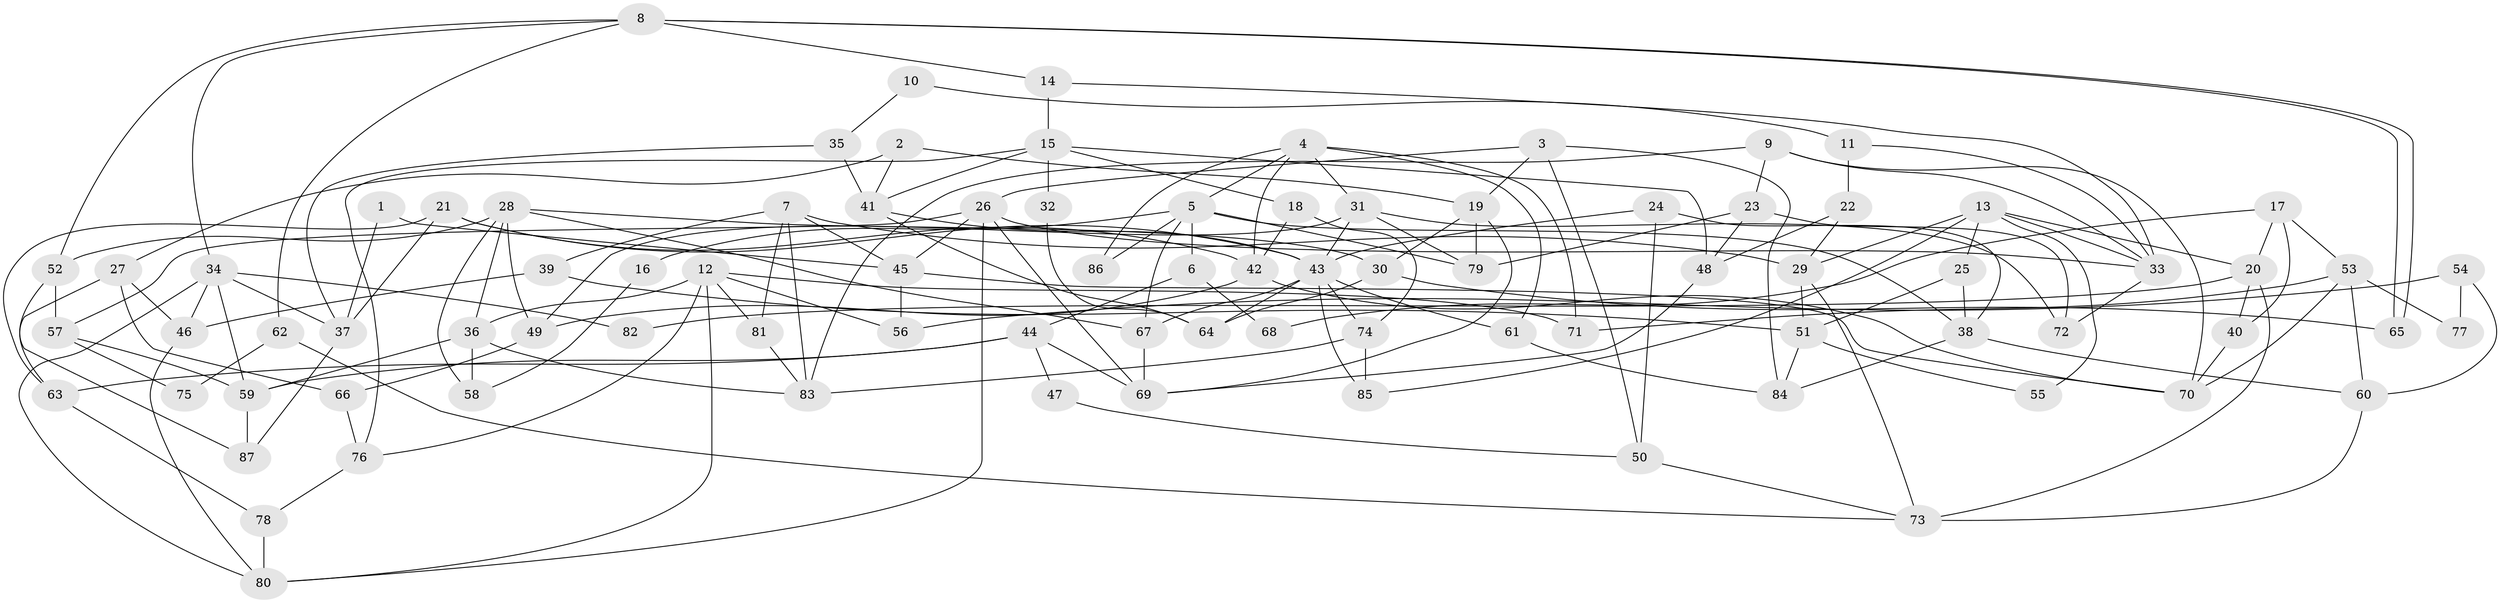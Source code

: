 // Generated by graph-tools (version 1.1) at 2025/15/03/09/25 04:15:19]
// undirected, 87 vertices, 174 edges
graph export_dot {
graph [start="1"]
  node [color=gray90,style=filled];
  1;
  2;
  3;
  4;
  5;
  6;
  7;
  8;
  9;
  10;
  11;
  12;
  13;
  14;
  15;
  16;
  17;
  18;
  19;
  20;
  21;
  22;
  23;
  24;
  25;
  26;
  27;
  28;
  29;
  30;
  31;
  32;
  33;
  34;
  35;
  36;
  37;
  38;
  39;
  40;
  41;
  42;
  43;
  44;
  45;
  46;
  47;
  48;
  49;
  50;
  51;
  52;
  53;
  54;
  55;
  56;
  57;
  58;
  59;
  60;
  61;
  62;
  63;
  64;
  65;
  66;
  67;
  68;
  69;
  70;
  71;
  72;
  73;
  74;
  75;
  76;
  77;
  78;
  79;
  80;
  81;
  82;
  83;
  84;
  85;
  86;
  87;
  1 -- 45;
  1 -- 37;
  2 -- 27;
  2 -- 41;
  2 -- 19;
  3 -- 26;
  3 -- 19;
  3 -- 50;
  3 -- 84;
  4 -- 42;
  4 -- 61;
  4 -- 5;
  4 -- 31;
  4 -- 71;
  4 -- 86;
  5 -- 67;
  5 -- 6;
  5 -- 16;
  5 -- 38;
  5 -- 79;
  5 -- 86;
  6 -- 44;
  6 -- 68;
  7 -- 83;
  7 -- 39;
  7 -- 29;
  7 -- 45;
  7 -- 81;
  8 -- 65;
  8 -- 65;
  8 -- 52;
  8 -- 14;
  8 -- 34;
  8 -- 62;
  9 -- 23;
  9 -- 70;
  9 -- 33;
  9 -- 83;
  10 -- 35;
  10 -- 11;
  11 -- 22;
  11 -- 33;
  12 -- 80;
  12 -- 81;
  12 -- 36;
  12 -- 56;
  12 -- 71;
  12 -- 76;
  13 -- 20;
  13 -- 33;
  13 -- 25;
  13 -- 29;
  13 -- 55;
  13 -- 85;
  14 -- 33;
  14 -- 15;
  15 -- 18;
  15 -- 32;
  15 -- 41;
  15 -- 48;
  15 -- 76;
  16 -- 58;
  17 -- 20;
  17 -- 53;
  17 -- 40;
  17 -- 68;
  18 -- 42;
  18 -- 74;
  19 -- 79;
  19 -- 30;
  19 -- 69;
  20 -- 73;
  20 -- 40;
  20 -- 82;
  21 -- 63;
  21 -- 43;
  21 -- 37;
  21 -- 42;
  22 -- 29;
  22 -- 48;
  23 -- 79;
  23 -- 72;
  23 -- 48;
  24 -- 38;
  24 -- 50;
  24 -- 43;
  25 -- 51;
  25 -- 38;
  26 -- 69;
  26 -- 80;
  26 -- 33;
  26 -- 45;
  26 -- 57;
  27 -- 46;
  27 -- 66;
  27 -- 63;
  28 -- 67;
  28 -- 36;
  28 -- 30;
  28 -- 49;
  28 -- 52;
  28 -- 58;
  29 -- 51;
  29 -- 73;
  30 -- 64;
  30 -- 65;
  31 -- 43;
  31 -- 49;
  31 -- 72;
  31 -- 79;
  32 -- 64;
  33 -- 72;
  34 -- 59;
  34 -- 37;
  34 -- 46;
  34 -- 80;
  34 -- 82;
  35 -- 37;
  35 -- 41;
  36 -- 83;
  36 -- 58;
  36 -- 59;
  37 -- 87;
  38 -- 60;
  38 -- 84;
  39 -- 46;
  39 -- 51;
  40 -- 70;
  41 -- 64;
  41 -- 43;
  42 -- 49;
  42 -- 70;
  43 -- 61;
  43 -- 64;
  43 -- 67;
  43 -- 74;
  43 -- 85;
  44 -- 69;
  44 -- 59;
  44 -- 47;
  44 -- 63;
  45 -- 56;
  45 -- 70;
  46 -- 80;
  47 -- 50;
  48 -- 69;
  49 -- 66;
  50 -- 73;
  51 -- 84;
  51 -- 55;
  52 -- 87;
  52 -- 57;
  53 -- 71;
  53 -- 70;
  53 -- 60;
  53 -- 77;
  54 -- 56;
  54 -- 60;
  54 -- 77;
  57 -- 59;
  57 -- 75;
  59 -- 87;
  60 -- 73;
  61 -- 84;
  62 -- 73;
  62 -- 75;
  63 -- 78;
  66 -- 76;
  67 -- 69;
  74 -- 85;
  74 -- 83;
  76 -- 78;
  78 -- 80;
  81 -- 83;
}
